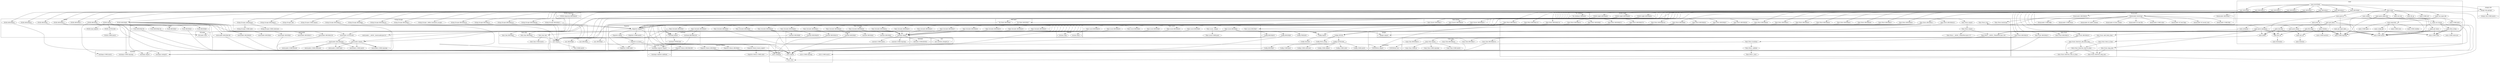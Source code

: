 digraph {
graph [overlap=false]
subgraph cluster_Internals {
	label="Internals";
	"Internals::SvREADONLY";
}
subgraph cluster_Time_Piece {
	label="Time::Piece";
	"Time::Piece::BEGIN@576";
	"Time::Piece::BEGIN@40";
	"Time::Piece::BEGIN@10";
	"Time::Piece::BEGIN@46";
	"Time::Piece::__ANON__[Time/Piece.pm:116]";
	"Time::Piece::BEGIN@41";
	"Time::Piece::BEGIN@45";
	"Time::Piece::BEGIN@43";
	"Time::Piece::BEGIN@42";
	"Time::Piece::BEGIN@39";
	"Time::Piece::year";
	"Time::Piece::_tzset";
	"Time::Piece::BEGIN@9";
	"Time::Piece::BEGIN@37";
	"Time::Piece::BEGIN@11";
	"Time::Piece::BEGIN@534";
	"Time::Piece::BEGIN@125";
	"Time::Piece::bootstrap";
	"Time::Piece::_mktime";
	"Time::Piece::BEGIN@5";
	"Time::Piece::localtime";
	"Time::Piece::import";
	"Time::Piece::BEGIN@38";
	"Time::Piece::BEGIN@12";
	"Time::Piece::BEGIN@44";
	"Time::Piece::BEGIN@511";
	"Time::Piece::BEGIN@423";
	"Time::Piece::__ANON__[Time/Piece.pm:117]";
	"Time::Piece::export";
	"Time::Piece::BEGIN@124";
	"Time::Piece::BEGIN@47";
}
subgraph cluster_Config {
	label="Config";
	"Config::BEGIN@35";
	"Config::CORE:subst";
	"Config::TIEHASH";
	"Config::CORE:match";
	"Config::BEGIN@5";
	"Config::fetch_string";
	"Config::AUTOLOAD";
	"Config::import";
	"Config::CORE:pack";
	"Config::launcher";
	"Config::BEGIN@9";
	"Config::CORE:substcont";
	"Config::CORE:unpack";
	"Config::FETCH";
}
subgraph cluster_Date_Day {
	label="Date::Day";
	"Date::Day::BEGIN@4";
	"Date::Day::day";
	"Date::Day::BEGIN@3";
	"Date::Day::CORE:match";
}
subgraph cluster_integer {
	label="integer";
	"integer::import";
}
subgraph cluster_DynaLoader {
	label="DynaLoader";
	"DynaLoader::CORE:ftfile";
	"DynaLoader::BEGIN@17";
	"DynaLoader::CORE:ftsize";
	"DynaLoader::BEGIN@24";
	"DynaLoader::dl_undef_symbols";
	"DynaLoader::dl_find_symbol";
	"DynaLoader::dl_load_file";
	"DynaLoader::CORE:subst";
	"DynaLoader::dl_load_flags";
	"DynaLoader::dl_install_xsub";
	"DynaLoader::CORE:ftdir";
	"DynaLoader::bootstrap";
}
subgraph cluster_Time_Local {
	label="Time::Local";
	"Time::Local::CORE:pack";
	"Time::Local::BEGIN@28";
	"Time::Local::BEGIN@30";
	"Time::Local::_daygm";
	"Time::Local::BEGIN@7";
	"Time::Local::BEGIN@4";
	"Time::Local::BEGIN@5";
	"Time::Local::BEGIN@29";
	"Time::Local::BEGIN@6";
	"Time::Local::BEGIN@9";
}
subgraph cluster_warnings {
	label="warnings";
	"warnings::unimport";
	"warnings::CORE:regcomp";
	"warnings::CORE:match";
	"warnings::import";
}
subgraph cluster_Getopt_Std {
	label="Getopt::Std";
	"Getopt::Std::getopts";
	"Getopt::Std::CORE:match";
}
subgraph cluster_overload {
	label="overload";
	"overload::OVERLOAD";
	"overload::import";
	"overload::BEGIN@139";
}
subgraph cluster_vars {
	label="vars";
	"vars::BEGIN@3";
	"vars::BEGIN@8";
	"vars::import";
	"vars::CORE:match";
	"vars::BEGIN@7";
}
subgraph cluster_Time_Seconds {
	label="Time::Seconds";
	"Time::Seconds::BEGIN@33";
	"Time::Seconds::BEGIN@4";
	"Time::Seconds::BEGIN@43";
	"Time::Seconds::BEGIN@30";
	"Time::Seconds::BEGIN@6";
	"Time::Seconds::BEGIN@28";
	"Time::Seconds::BEGIN@40";
	"Time::Seconds::BEGIN@27";
	"Time::Seconds::BEGIN@35";
	"Time::Seconds::BEGIN@32";
	"Time::Seconds::BEGIN@34";
	"Time::Seconds::BEGIN@39";
	"Time::Seconds::BEGIN@29";
	"Time::Seconds::BEGIN@31";
	"Time::Seconds::BEGIN@36";
	"Time::Seconds::BEGIN@5";
	"Time::Seconds::BEGIN@26";
}
subgraph cluster_Tie_Hash {
	label="Tie::Hash";
	"Tie::Hash::BEGIN@5";
	"Tie::Hash::BEGIN@6";
}
subgraph cluster_main {
	label="main";
	"main::parse_input_file";
	"main::prod_cal";
	"main::CORE:match";
	"main::out_format";
	"main::CORE:regcomp";
	"main::popsched";
	"main::parse_daynames";
	"main::form_string";
	"main::fill_up";
	"main::CORE:close";
	"main::ind_date";
	"main::BEGIN@17";
	"main::CORE:sort";
	"main::CORE:subst";
	"main::parse_dates";
	"main::BEGIN@13";
	"main::jultogreg";
	"main::dozenize";
	"main::thedate";
	"main::CORE:readline";
	"main::RUNTIME";
	"main::CORE:print";
	"main::CORE:open";
	"main::decimalize";
	"main::BEGIN@10";
	"main::fill_range";
	"main::BEGIN@8";
	"main::get_times";
	"main::main";
	"main::use_input_file";
	"main::dec_int";
	"main::BEGIN@15";
	"main::output";
	"main::get_dates";
	"main::config_opt";
	"main::CORE:substcont";
	"main::julday";
	"main::BEGIN@9";
	"main::out_text";
	"main::BEGIN@14";
	"main::CORE:backtick";
	"main::get_input_date";
	"main::doz_int";
	"main::parse_it";
	"main::BEGIN@11";
}
subgraph cluster_strict {
	label="strict";
	"strict::import";
	"strict::CORE:regcomp";
	"strict::unimport";
	"strict::bits";
	"strict::CORE:match";
}
subgraph cluster_String_Escape {
	label="String::Escape";
	"String::Escape::BEGIN@516";
	"String::Escape::BEGIN@11";
	"String::Escape::BEGIN@364";
	"String::Escape::BEGIN@55";
	"String::Escape::add";
	"String::Escape::CORE:unpack";
	"String::Escape::CORE:subst";
	"String::Escape::BEGIN@255";
	"String::Escape::BEGIN@9";
	"String::Escape::BEGIN@57";
	"String::Escape::BEGIN@10";
	"String::Escape::_define_backslash_escapes";
	"String::Escape::unbackslash";
	"String::Escape::BEGIN@182";
	"String::Escape::BEGIN@13";
	"String::Escape::CORE:substcont";
}
subgraph cluster_Date_Pcalc {
	label="Date::Pcalc";
	"Date::Pcalc::DateCalc_add_delta_days";
	"Date::Pcalc::leap_year";
	"Date::Pcalc::DateCalc_Year_to_Days";
	"Date::Pcalc::DateCalc_leap_year";
	"Date::Pcalc::BEGIN@14";
	"Date::Pcalc::DateCalc_Date_to_Days";
	"Date::Pcalc::BEGIN@18";
	"Date::Pcalc::BEGIN@15";
	"Date::Pcalc::Add_Delta_Days";
	"Date::Pcalc::BEGIN@16";
	"Date::Pcalc::Date_to_Days";
}
subgraph cluster_POSIX_SigAction {
	label="POSIX::SigAction";
	"POSIX::SigAction::BEGIN@58";
}
subgraph cluster_XSLoader {
	label="XSLoader";
	"XSLoader::load";
}
subgraph cluster_UNIVERSAL {
	label="UNIVERSAL";
	"UNIVERSAL::import";
	"UNIVERSAL::isa";
}
subgraph cluster_Fcntl {
	label="Fcntl";
	"Fcntl::BEGIN@184";
	"Fcntl::BEGIN@159";
	"Fcntl::BEGIN@9";
	"Fcntl::BEGIN@3";
	"Fcntl::BEGIN@7";
}
subgraph cluster_POSIX {
	label="POSIX";
	"POSIX::load_imports";
	"POSIX::import";
	"POSIX::AUTOLOAD";
	"POSIX::BEGIN@9";
	"POSIX::BEGIN@3";
	"POSIX::BEGIN@39";
	"POSIX::BEGIN@2";
	"POSIX::BEGIN@40";
	"POSIX::BEGIN@13";
	"POSIX::BEGIN@11";
	"POSIX::CORE:match";
}
subgraph cluster_Exporter_Heavy {
	label="Exporter::Heavy";
	"Exporter::Heavy::BEGIN@4";
	"Exporter::Heavy::BEGIN@186";
	"Exporter::Heavy::CORE:subst";
	"Exporter::Heavy::heavy_export";
	"Exporter::Heavy::BEGIN@3";
}
subgraph cluster_Tie_StdHash {
	label="Tie::StdHash";
	"Tie::StdHash::TIEHASH";
}
subgraph cluster_version {
	label="version";
	"version::(bool";
	"version::(cmp";
}
subgraph cluster_POSIX_SigRt {
	label="POSIX::SigRt";
	"POSIX::SigRt::BEGIN@66";
	"POSIX::SigRt::BEGIN@62";
	"POSIX::SigRt::BEGIN@64";
}
subgraph cluster_constant {
	label="constant";
	"constant::import";
	"constant::BEGIN@4";
	"constant::BEGIN@3";
	"constant::BEGIN@38";
	"constant::CORE:regcomp";
	"constant::BEGIN@101";
	"constant::BEGIN@2";
	"constant::BEGIN@6";
	"constant::CORE:match";
}
subgraph cluster_Exporter {
	label="Exporter";
	"Exporter::import";
	"Exporter::as_heavy";
	"Exporter::export";
	"Exporter::CORE:subst";
	"Exporter::CORE:match";
}
subgraph cluster_warnings_register {
	label="warnings::register";
	"warnings::register::mkMask";
	"warnings::register::import";
}
subgraph cluster_Carp_Clan {
	label="Carp::Clan";
	"Carp::Clan::BEGIN@224";
	"Carp::Clan::BEGIN@17";
	"Carp::Clan::CORE:regcomp";
	"Carp::Clan::BEGIN@16";
	"Carp::Clan::CORE:match";
	"Carp::Clan::import";
	"Carp::Clan::BEGIN@18";
	"Carp::Clan::CORE:qr";
}
subgraph cluster_mro {
	label="mro";
	"mro::method_changed_in";
}
subgraph cluster_AutoLoader {
	label="AutoLoader";
	"AutoLoader::BEGIN@138";
	"AutoLoader::find_filename";
	"AutoLoader::CORE:substcont";
	"AutoLoader::BEGIN@186";
	"AutoLoader::CORE:subst";
	"AutoLoader::AUTOLOAD";
	"AutoLoader::CORE:match";
	"AutoLoader::__ANON__[AutoLoader.pm:31]";
	"AutoLoader::CORE:fteread";
	"AutoLoader::BEGIN@30";
	"AutoLoader::BEGIN@4";
	"AutoLoader::import";
	"AutoLoader::BEGIN@3";
	"AutoLoader::CORE:regcomp";
	"AutoLoader::BEGIN@13";
}
subgraph cluster_Date_Easter {
	label="Date::Easter";
	"Date::Easter::BEGIN@28";
	"Date::Easter::BEGIN@26";
	"Date::Easter::BEGIN@27";
}
"main::BEGIN@11" -> "Time::Piece::BEGIN@40";
"Config::AUTOLOAD" -> "Config::CORE:match";
"main::BEGIN@10" -> "String::Escape::BEGIN@11";
"POSIX::BEGIN@9" -> "AutoLoader::BEGIN@138";
"main::BEGIN@9" -> "POSIX::SigRt::BEGIN@66";
"main::BEGIN@10" -> "String::Escape::BEGIN@364";
"AutoLoader::find_filename" -> "AutoLoader::CORE:substcont";
"AutoLoader::import" -> "AutoLoader::CORE:substcont";
"main::main" -> "main::parse_input_file";
"main::BEGIN@9" -> "Tie::StdHash::TIEHASH";
"main::parse_it" -> "main::prod_cal";
"Time::Piece::BEGIN@11" -> "Time::Local::BEGIN@7";
"DynaLoader::bootstrap" -> "DynaLoader::dl_find_symbol";
"main::fill_range" -> "main::CORE:match";
"main::form_string" -> "main::CORE:match";
"main::ind_date" -> "main::CORE:match";
"main::get_dates" -> "main::CORE:match";
"main::parse_dates" -> "main::CORE:match";
"main::config_opt" -> "main::CORE:match";
"main::parse_input_file" -> "main::CORE:match";
"main::get_times" -> "main::CORE:match";
"main::out_format" -> "main::CORE:match";
"main::get_input_date" -> "main::CORE:match";
"main::popsched" -> "main::CORE:match";
"main::output" -> "main::CORE:match";
"main::parse_daynames" -> "main::CORE:match";
"Time::Piece::_mktime" -> "Time::Piece::_tzset";
"String::Escape::unbackslash" -> "String::Escape::CORE:subst";
"constant::import" -> "mro::method_changed_in";
"main::fill_range" -> "main::CORE:regcomp";
"main::form_string" -> "main::CORE:regcomp";
"main::get_dates" -> "main::CORE:regcomp";
"main::ind_date" -> "main::CORE:regcomp";
"main::parse_dates" -> "main::CORE:regcomp";
"main::parse_input_file" -> "main::CORE:regcomp";
"main::get_times" -> "main::CORE:regcomp";
"main::out_format" -> "main::CORE:regcomp";
"main::get_input_date" -> "main::CORE:regcomp";
"main::output" -> "main::CORE:regcomp";
"main::parse_daynames" -> "main::CORE:regcomp";
"main::BEGIN@11" -> "Time::Piece::BEGIN@125";
"Time::Piece::BEGIN@9" -> "Time::Seconds::BEGIN@29";
"POSIX::BEGIN@9" -> "AutoLoader::BEGIN@3";
"Time::Piece::BEGIN@9" -> "Time::Seconds::BEGIN@36";
"main::BEGIN@8" -> "strict::CORE:match";
"main::BEGIN@9" -> "POSIX::SigAction::BEGIN@58";
"DynaLoader::bootstrap" -> "DynaLoader::CORE:ftsize";
"Exporter::export" -> "Exporter::as_heavy";
"main::form_string" -> "main::CORE:subst";
"main::get_dates" -> "main::CORE:subst";
"main::out_format" -> "main::CORE:subst";
"main::thedate" -> "main::CORE:subst";
"main::parse_input_file" -> "main::CORE:subst";
"main::parse_daynames" -> "main::CORE:subst";
"main::get_times" -> "main::CORE:subst";
"Time::Piece::BEGIN@9" -> "Time::Seconds::BEGIN@30";
"main::BEGIN@11" -> "Time::Piece::BEGIN@38";
"Exporter::import" -> "Exporter::CORE:match";
"main::prod_cal" -> "main::jultogreg";
"Time::Piece::BEGIN@9" -> "Time::Seconds::BEGIN@27";
"Time::Piece::BEGIN@9" -> "Time::Seconds::BEGIN@32";
"Exporter::Heavy::BEGIN@186" -> "warnings::unimport";
"Time::Piece::BEGIN@125" -> "warnings::unimport";
"POSIX::BEGIN@40" -> "warnings::unimport";
"main::BEGIN@10" -> "Exporter::import";
"String::Escape::BEGIN@11" -> "Exporter::import";
"Time::Piece::BEGIN@10" -> "Exporter::import";
"String::Escape::BEGIN@55" -> "Exporter::import";
"Time::Seconds::BEGIN@6" -> "Exporter::import";
"Getopt::Std::getopts" -> "Exporter::import";
"Time::Piece::BEGIN@9" -> "Exporter::import";
"Tie::Hash::BEGIN@5" -> "Exporter::import";
"Time::Piece::BEGIN@11" -> "Exporter::import";
"main::BEGIN@15" -> "Exporter::import";
"main::BEGIN@17" -> "Exporter::import";
"main::BEGIN@13" -> "Exporter::import";
"POSIX::import" -> "Exporter::import";
"Time::Local::BEGIN@4" -> "Exporter::import";
"Time::Piece::BEGIN@12" -> "Exporter::import";
"main::BEGIN@14" -> "Exporter::import";
"Date::Easter::BEGIN@28" -> "Exporter::import";
"POSIX::BEGIN@13" -> "Exporter::import";
"Config::AUTOLOAD" -> "Config::CORE:pack";
"main::doz_int" -> "main::dozenize";
"Time::Piece::import" -> "Time::Piece::export";
"main::BEGIN@11" -> "DynaLoader::bootstrap";
"main::BEGIN@11" -> "Time::Piece::BEGIN@47";
"Time::Local::BEGIN@5" -> "Config::BEGIN@35";
"main::get_dates" -> "main::fill_range";
"Time::Piece::BEGIN@9" -> "Time::Seconds::BEGIN@43";
"main::parse_input_file" -> "main::get_times";
"main::parse_daynames" -> "AutoLoader::__ANON__[AutoLoader.pm:31]";
"constant::import" -> "constant::CORE:regcomp";
"main::BEGIN@11" -> "Time::Piece::BEGIN@11";
"main::BEGIN@11" -> "Time::Piece::BEGIN@534";
"Exporter::import" -> "Exporter::CORE:subst";
"Exporter::as_heavy" -> "Exporter::CORE:subst";
"Config::AUTOLOAD" -> "Config::CORE:substcont";
"main::fill_range" -> "main::dec_int";
"main::ind_date" -> "main::dec_int";
"main::parse_daynames" -> "main::dec_int";
"main::parse_it" -> "main::dec_int";
"main::BEGIN@11" -> "Time::Piece::BEGIN@5";
"warnings::register::import" -> "warnings::register::mkMask";
"Date::Pcalc::DateCalc_add_delta_days" -> "Date::Pcalc::DateCalc_leap_year";
"Date::Pcalc::leap_year" -> "Date::Pcalc::DateCalc_leap_year";
"Date::Pcalc::DateCalc_Date_to_Days" -> "Date::Pcalc::DateCalc_leap_year";
"Config::FETCH" -> "Config::fetch_string";
"Time::Local::BEGIN@5" -> "version::(bool";
"main::form_string" -> "main::CORE:substcont";
"main::BEGIN@15" -> "Date::Pcalc::BEGIN@18";
"Time::Piece::BEGIN@11" -> "Time::Local::BEGIN@4";
"constant::import" -> "Internals::SvREADONLY";
"Exporter::as_heavy" -> "Exporter::Heavy::BEGIN@4";
"DynaLoader::bootstrap" -> "DynaLoader::CORE:subst";
"main::thedate" -> "main::CORE:backtick";
"main::RUNTIME" -> "main::BEGIN@14";
"Time::Piece::BEGIN@9" -> "Time::Seconds::BEGIN@39";
"POSIX::SigRt::BEGIN@64" -> "Tie::Hash::BEGIN@6";
"main::parse_dates" -> "main::doz_int";
"main::thedate" -> "main::doz_int";
"main::BEGIN@10" -> "String::Escape::BEGIN@516";
"Time::Local::BEGIN@5" -> "Config::TIEHASH";
"main::BEGIN@11" -> "DynaLoader::BEGIN@24";
"POSIX::import" -> "POSIX::load_imports";
"Time::Seconds::BEGIN@26" -> "constant::BEGIN@38";
"main::BEGIN@11" -> "Time::Piece::BEGIN@43";
"AutoLoader::find_filename" -> "AutoLoader::CORE:subst";
"AutoLoader::import" -> "AutoLoader::CORE:subst";
"Time::Local::BEGIN@5" -> "Config::import";
"DynaLoader::BEGIN@24" -> "Config::import";
"POSIX::SigRt::BEGIN@66" -> "vars::BEGIN@8";
"main::BEGIN@10" -> "String::Escape::CORE:unpack";
"main::BEGIN@9" -> "POSIX::BEGIN@2";
"Time::Local::BEGIN@5" -> "Config::BEGIN@9";
"main::BEGIN@9" -> "POSIX::BEGIN@11";
"DynaLoader::bootstrap" -> "DynaLoader::CORE:ftdir";
"AutoLoader::find_filename" -> "AutoLoader::CORE:regcomp";
"AutoLoader::import" -> "AutoLoader::CORE:regcomp";
"Time::Piece::localtime" -> "Time::Piece::_mktime";
"main::get_dates" -> "main::parse_daynames";
"Time::Piece::BEGIN@11" -> "Time::Local::BEGIN@28";
"Time::Piece::BEGIN@12" -> "UNIVERSAL::import";
"Time::Seconds::BEGIN@6" -> "UNIVERSAL::import";
"main::get_dates" -> "main::parse_dates";
"DynaLoader::bootstrap" -> "DynaLoader::dl_undef_symbols";
"main::BEGIN@10" -> "String::Escape::_define_backslash_escapes";
"Carp::Clan::import" -> "Carp::Clan::CORE:match";
"Date::Pcalc::BEGIN@18" -> "Carp::Clan::import";
"main::BEGIN@9" -> "POSIX::BEGIN@9";
"main::BEGIN@11" -> "Time::Piece::BEGIN@44";
"main::BEGIN@11" -> "Time::Piece::BEGIN@423";
"Date::Pcalc::BEGIN@18" -> "Carp::Clan::BEGIN@16";
"Time::Piece::export" -> "Time::Piece::__ANON__[Time/Piece.pm:117]";
"main::out_text" -> "main::CORE:print";
"main::dec_int" -> "main::decimalize";
"Date::Pcalc::BEGIN@18" -> "Carp::Clan::BEGIN@224";
"Date::Pcalc::DateCalc_add_delta_days" -> "Date::Pcalc::DateCalc_Year_to_Days";
"Date::Pcalc::DateCalc_Date_to_Days" -> "Date::Pcalc::DateCalc_Year_to_Days";
"main::RUNTIME" -> "main::BEGIN@8";
"main::BEGIN@9" -> "POSIX::SigRt::BEGIN@64";
"main::parse_dates" -> "Time::Piece::year";
"main::parse_daynames" -> "Time::Piece::year";
"POSIX::SigRt::BEGIN@66" -> "vars::BEGIN@3";
"main::BEGIN@11" -> "Time::Piece::BEGIN@37";
"main::BEGIN@9" -> "POSIX::BEGIN@39";
"main::BEGIN@11" -> "Time::Piece::BEGIN@9";
"main::main" -> "main::use_input_file";
"Time::Piece::BEGIN@9" -> "Time::Seconds::BEGIN@34";
"DynaLoader::bootstrap" -> "DynaLoader::dl_load_flags";
"DynaLoader::bootstrap" -> "DynaLoader::dl_install_xsub";
"main::julday" -> "Date::Pcalc::Date_to_Days";
"main::BEGIN@9" -> "XSLoader::load";
"Fcntl::BEGIN@159" -> "XSLoader::load";
"main::BEGIN@10" -> "String::Escape::BEGIN@10";
"main::main" -> "main::output";
"POSIX::BEGIN@9" -> "AutoLoader::BEGIN@13";
"Time::Local::_daygm" -> "Time::Local::CORE:pack";
"Date::Pcalc::Add_Delta_Days" -> "Date::Pcalc::DateCalc_add_delta_days";
"POSIX::BEGIN@13" -> "Fcntl::BEGIN@184";
"main::parse_daynames" -> "Date::Pcalc::leap_year";
"main::BEGIN@14" -> "Date::Easter::BEGIN@27";
"main::fill_range" -> "main::julday";
"main::ind_date" -> "main::julday";
"main::parse_daynames" -> "main::julday";
"main::BEGIN@15" -> "Date::Pcalc::BEGIN@15";
"main::BEGIN@10" -> "String::Escape::BEGIN@13";
"POSIX::BEGIN@3" -> "warnings::CORE:regcomp";
"main::BEGIN@13" -> "Date::Day::BEGIN@3";
"main::parse_it" -> "main::get_input_date";
"Time::Seconds::BEGIN@26" -> "constant::BEGIN@101";
"Time::Seconds::BEGIN@43" -> "overload::BEGIN@139";
"constant::BEGIN@4" -> "warnings::register::import";
"Tie::Hash::BEGIN@6" -> "warnings::register::import";
"vars::BEGIN@7" -> "warnings::register::import";
"overload::BEGIN@139" -> "warnings::register::import";
"Time::Piece::BEGIN@9" -> "Time::Seconds::BEGIN@5";
"main::RUNTIME" -> "main::BEGIN@11";
"main::BEGIN@11" -> "Time::Piece::BEGIN@576";
"Time::Piece::BEGIN@11" -> "Time::Local::_daygm";
"main::BEGIN@11" -> "Time::Piece::BEGIN@41";
"main::parse_daynames" -> "Date::Day::day";
"Time::Piece::BEGIN@9" -> "Time::Seconds::BEGIN@28";
"main::BEGIN@11" -> "Time::Piece::BEGIN@39";
"main::BEGIN@10" -> "String::Escape::add";
"Time::Seconds::BEGIN@26" -> "constant::BEGIN@2";
"POSIX::AUTOLOAD" -> "POSIX::CORE:match";
"POSIX::BEGIN@13" -> "Fcntl::BEGIN@3";
"main::main" -> "main::fill_up";
"main::RUNTIME" -> "main::BEGIN@17";
"Time::Seconds::BEGIN@26" -> "constant::BEGIN@4";
"overload::import" -> "overload::OVERLOAD";
"main::get_dates" -> "main::ind_date";
"Time::Piece::BEGIN@11" -> "Time::Local::BEGIN@30";
"main::main" -> "main::CORE:sort";
"AutoLoader::AUTOLOAD" -> "AutoLoader::find_filename";
"main::out_format" -> "String::Escape::unbackslash";
"main::RUNTIME" -> "main::BEGIN@13";
"strict::unimport" -> "strict::bits";
"strict::import" -> "strict::bits";
"main::BEGIN@8" -> "strict::bits";
"DynaLoader::bootstrap" -> "DynaLoader::dl_load_file";
"Time::Piece::BEGIN@9" -> "Time::Seconds::BEGIN@35";
"main::BEGIN@11" -> "Time::Piece::BEGIN@511";
"main::prod_cal" -> "main::thedate";
"POSIX::BEGIN@9" -> "AutoLoader::BEGIN@4";
"Time::Piece::BEGIN@11" -> "Time::Local::BEGIN@6";
"main::popsched" -> "main::CORE:readline";
"Time::Seconds::BEGIN@26" -> "constant::BEGIN@6";
"Time::Piece::BEGIN@9" -> "Time::Seconds::BEGIN@26";
"Time::Piece::BEGIN@40" -> "constant::import";
"Time::Seconds::BEGIN@33" -> "constant::import";
"Time::Piece::BEGIN@46" -> "constant::import";
"Time::Piece::BEGIN@41" -> "constant::import";
"Time::Piece::BEGIN@43" -> "constant::import";
"Time::Piece::BEGIN@45" -> "constant::import";
"Time::Seconds::BEGIN@28" -> "constant::import";
"Time::Piece::BEGIN@42" -> "constant::import";
"Time::Piece::BEGIN@39" -> "constant::import";
"Time::Piece::BEGIN@37" -> "constant::import";
"Time::Seconds::BEGIN@34" -> "constant::import";
"Time::Local::BEGIN@29" -> "constant::import";
"Time::Seconds::BEGIN@29" -> "constant::import";
"Time::Seconds::BEGIN@31" -> "constant::import";
"Time::Seconds::BEGIN@36" -> "constant::import";
"Time::Local::BEGIN@28" -> "constant::import";
"Time::Local::BEGIN@30" -> "constant::import";
"Time::Seconds::BEGIN@30" -> "constant::import";
"Time::Piece::BEGIN@38" -> "constant::import";
"Time::Seconds::BEGIN@27" -> "constant::import";
"Time::Seconds::BEGIN@40" -> "constant::import";
"Time::Piece::BEGIN@44" -> "constant::import";
"Time::Seconds::BEGIN@32" -> "constant::import";
"Time::Seconds::BEGIN@35" -> "constant::import";
"Time::Seconds::BEGIN@39" -> "constant::import";
"Time::Seconds::BEGIN@26" -> "constant::import";
"Time::Piece::BEGIN@47" -> "constant::import";
"main::ind_date" -> "Time::Piece::__ANON__[Time/Piece.pm:116]";
"main::parse_dates" -> "Time::Piece::__ANON__[Time/Piece.pm:116]";
"Time::Piece::export" -> "Time::Piece::__ANON__[Time/Piece.pm:116]";
"main::parse_daynames" -> "Time::Piece::__ANON__[Time/Piece.pm:116]";
"main::parse_it" -> "Time::Piece::__ANON__[Time/Piece.pm:116]";
"Config::FETCH" -> "Config::AUTOLOAD";
"Carp::Clan::BEGIN@224" -> "strict::unimport";
"Config::BEGIN@35" -> "strict::unimport";
"Fcntl::BEGIN@184" -> "strict::unimport";
"AutoLoader::BEGIN@138" -> "strict::unimport";
"constant::BEGIN@38" -> "strict::unimport";
"AutoLoader::BEGIN@186" -> "strict::unimport";
"POSIX::BEGIN@39" -> "strict::unimport";
"Exporter::Heavy::BEGIN@4" -> "strict::unimport";
"AutoLoader::BEGIN@30" -> "strict::unimport";
"constant::BEGIN@101" -> "strict::unimport";
"Time::Piece::BEGIN@124" -> "strict::unimport";
"POSIX::BEGIN@3" -> "warnings::CORE:match";
"Carp::Clan::import" -> "Carp::Clan::CORE:qr";
"main::RUNTIME" -> "Getopt::Std::getopts";
"POSIX::SigRt::BEGIN@64" -> "Tie::Hash::BEGIN@5";
"Exporter::import" -> "Exporter::export";
"Time::Piece::localtime" -> "UNIVERSAL::isa";
"main::BEGIN@8" -> "strict::CORE:regcomp";
"main::BEGIN@10" -> "String::Escape::BEGIN@255";
"main::RUNTIME" -> "main::BEGIN@15";
"POSIX::SigAction::BEGIN@58" -> "AutoLoader::import";
"POSIX::SigRt::BEGIN@62" -> "AutoLoader::import";
"POSIX::BEGIN@9" -> "AutoLoader::import";
"main::BEGIN@10" -> "String::Escape::BEGIN@57";
"Time::Piece::BEGIN@9" -> "Time::Seconds::BEGIN@31";
"main::BEGIN@10" -> "String::Escape::BEGIN@9";
"Time::Piece::BEGIN@576" -> "overload::import";
"Time::Piece::BEGIN@511" -> "overload::import";
"Time::Piece::BEGIN@534" -> "overload::import";
"Time::Seconds::BEGIN@43" -> "overload::import";
"DynaLoader::bootstrap" -> "DynaLoader::CORE:ftfile";
"main::parse_input_file" -> "main::get_dates";
"POSIX::BEGIN@13" -> "Fcntl::BEGIN@159";
"main::BEGIN@11" -> "Time::Piece::import";
"String::Escape::BEGIN@10" -> "warnings::import";
"POSIX::BEGIN@3" -> "warnings::import";
"main::BEGIN@10" -> "String::Escape::BEGIN@182";
"Time::Piece::BEGIN@9" -> "Time::Seconds::BEGIN@40";
"POSIX::import" -> "AutoLoader::AUTOLOAD";
"main::parse_daynames" -> "AutoLoader::AUTOLOAD";
"main::main" -> "main::out_text";
"Config::FETCH" -> "Config::launcher";
"Config::AUTOLOAD" -> "Config::CORE:unpack";
"main::main" -> "main::parse_it";
"Date::Day::day" -> "Date::Day::CORE:match";
"Config::AUTOLOAD" -> "Config::BEGIN@5";
"main::BEGIN@11" -> "Time::Piece::BEGIN@45";
"Time::Piece::BEGIN@9" -> "Time::Seconds::BEGIN@6";
"main::BEGIN@10" -> "String::Escape::BEGIN@55";
"POSIX::BEGIN@9" -> "AutoLoader::BEGIN@186";
"main::BEGIN@11" -> "Time::Piece::BEGIN@42";
"main::BEGIN@9" -> "POSIX::BEGIN@3";
"Time::Piece::BEGIN@11" -> "Time::Local::BEGIN@5";
"AutoLoader::find_filename" -> "AutoLoader::CORE:match";
"AutoLoader::import" -> "AutoLoader::CORE:match";
"main::output" -> "main::out_format";
"main::BEGIN@15" -> "Date::Pcalc::BEGIN@16";
"main::use_input_file" -> "main::popsched";
"DynaLoader::bootstrap" -> "Time::Piece::bootstrap";
"main::out_format" -> "main::form_string";
"main::popsched" -> "main::CORE:close";
"Time::Piece::BEGIN@9" -> "Time::Seconds::BEGIN@4";
"Carp::Clan::import" -> "Carp::Clan::CORE:regcomp";
"Time::Piece::__ANON__[Time/Piece.pm:116]" -> "Time::Piece::localtime";
"String::Escape::BEGIN@516" -> "vars::import";
"Carp::Clan::BEGIN@17" -> "vars::import";
"String::Escape::BEGIN@364" -> "vars::import";
"Date::Day::BEGIN@4" -> "vars::import";
"POSIX::SigRt::BEGIN@66" -> "vars::import";
"Date::Easter::BEGIN@27" -> "vars::import";
"String::Escape::BEGIN@182" -> "vars::import";
"String::Escape::BEGIN@13" -> "vars::import";
"String::Escape::BEGIN@255" -> "vars::import";
"Date::Pcalc::BEGIN@16" -> "vars::import";
"Time::Seconds::BEGIN@5" -> "vars::import";
"String::Escape::BEGIN@57" -> "vars::import";
"constant::BEGIN@6" -> "vars::import";
"Time::Local::BEGIN@9" -> "vars::import";
"Getopt::Std::getopts" -> "Getopt::Std::CORE:match";
"POSIX::import" -> "POSIX::AUTOLOAD";
"main::BEGIN@9" -> "POSIX::import";
"Date::Pcalc::DateCalc_add_delta_days" -> "Date::Pcalc::DateCalc_Date_to_Days";
"Date::Pcalc::Date_to_Days" -> "Date::Pcalc::DateCalc_Date_to_Days";
"Time::Local::BEGIN@5" -> "version::(cmp";
"main::BEGIN@9" -> "POSIX::SigRt::BEGIN@62";
"main::BEGIN@11" -> "Time::Piece::BEGIN@12";
"main::BEGIN@9" -> "POSIX::BEGIN@13";
"vars::import" -> "vars::CORE:match";
"String::Escape::unbackslash" -> "String::Escape::CORE:substcont";
"Time::Piece::BEGIN@11" -> "Time::Local::BEGIN@9";
"POSIX::BEGIN@13" -> "Fcntl::BEGIN@7";
"main::popsched" -> "main::CORE:open";
"main::RUNTIME" -> "main::BEGIN@10";
"Time::Piece::BEGIN@423" -> "integer::import";
"Time::Local::BEGIN@7" -> "integer::import";
"Time::Piece::BEGIN@9" -> "Time::Seconds::BEGIN@33";
"main::BEGIN@11" -> "DynaLoader::BEGIN@17";
"main::BEGIN@11" -> "Time::Piece::BEGIN@46";
"Exporter::Heavy::heavy_export" -> "Exporter::Heavy::CORE:subst";
"main::BEGIN@11" -> "Time::Piece::BEGIN@10";
"main::BEGIN@14" -> "Date::Easter::BEGIN@26";
"Time::Seconds::BEGIN@26" -> "constant::BEGIN@3";
"main::BEGIN@15" -> "Date::Pcalc::BEGIN@14";
"main::RUNTIME" -> "main::main";
"main::jultogreg" -> "Date::Pcalc::Add_Delta_Days";
"main::BEGIN@9" -> "POSIX::BEGIN@40";
"AutoLoader::find_filename" -> "AutoLoader::CORE:fteread";
"Time::Piece::BEGIN@11" -> "Time::Local::BEGIN@29";
"Exporter::import" -> "Exporter::Heavy::heavy_export";
"Date::Pcalc::BEGIN@18" -> "Carp::Clan::BEGIN@18";
"constant::import" -> "constant::CORE:match";
"Time::Piece::BEGIN@11" -> "Config::FETCH";
"main::BEGIN@11" -> "Config::FETCH";
"Date::Pcalc::BEGIN@18" -> "Carp::Clan::BEGIN@17";
"Config::AUTOLOAD" -> "Config::CORE:subst";
"Exporter::as_heavy" -> "Exporter::Heavy::BEGIN@186";
"main::popsched" -> "main::config_opt";
"main::BEGIN@13" -> "Date::Day::BEGIN@4";
"POSIX::BEGIN@13" -> "Fcntl::BEGIN@9";
"main::RUNTIME" -> "main::BEGIN@9";
"main::BEGIN@14" -> "Date::Easter::BEGIN@28";
"Config::BEGIN@5" -> "strict::import";
"Date::Easter::BEGIN@26" -> "strict::import";
"constant::BEGIN@3" -> "strict::import";
"main::BEGIN@8" -> "strict::import";
"vars::BEGIN@8" -> "strict::import";
"POSIX::BEGIN@2" -> "strict::import";
"Config::BEGIN@9" -> "strict::import";
"AutoLoader::BEGIN@3" -> "strict::import";
"String::Escape::BEGIN@9" -> "strict::import";
"Fcntl::BEGIN@3" -> "strict::import";
"Time::Piece::BEGIN@5" -> "strict::import";
"Time::Seconds::BEGIN@4" -> "strict::import";
"Date::Pcalc::BEGIN@15" -> "strict::import";
"Carp::Clan::BEGIN@16" -> "strict::import";
"Date::Day::BEGIN@3" -> "strict::import";
"Time::Local::BEGIN@6" -> "strict::import";
"Exporter::Heavy::BEGIN@3" -> "strict::import";
"POSIX::BEGIN@9" -> "AutoLoader::BEGIN@30";
"POSIX::SigRt::BEGIN@66" -> "vars::BEGIN@7";
"Exporter::as_heavy" -> "Exporter::Heavy::BEGIN@3";
"main::BEGIN@11" -> "Time::Piece::BEGIN@124";
}
